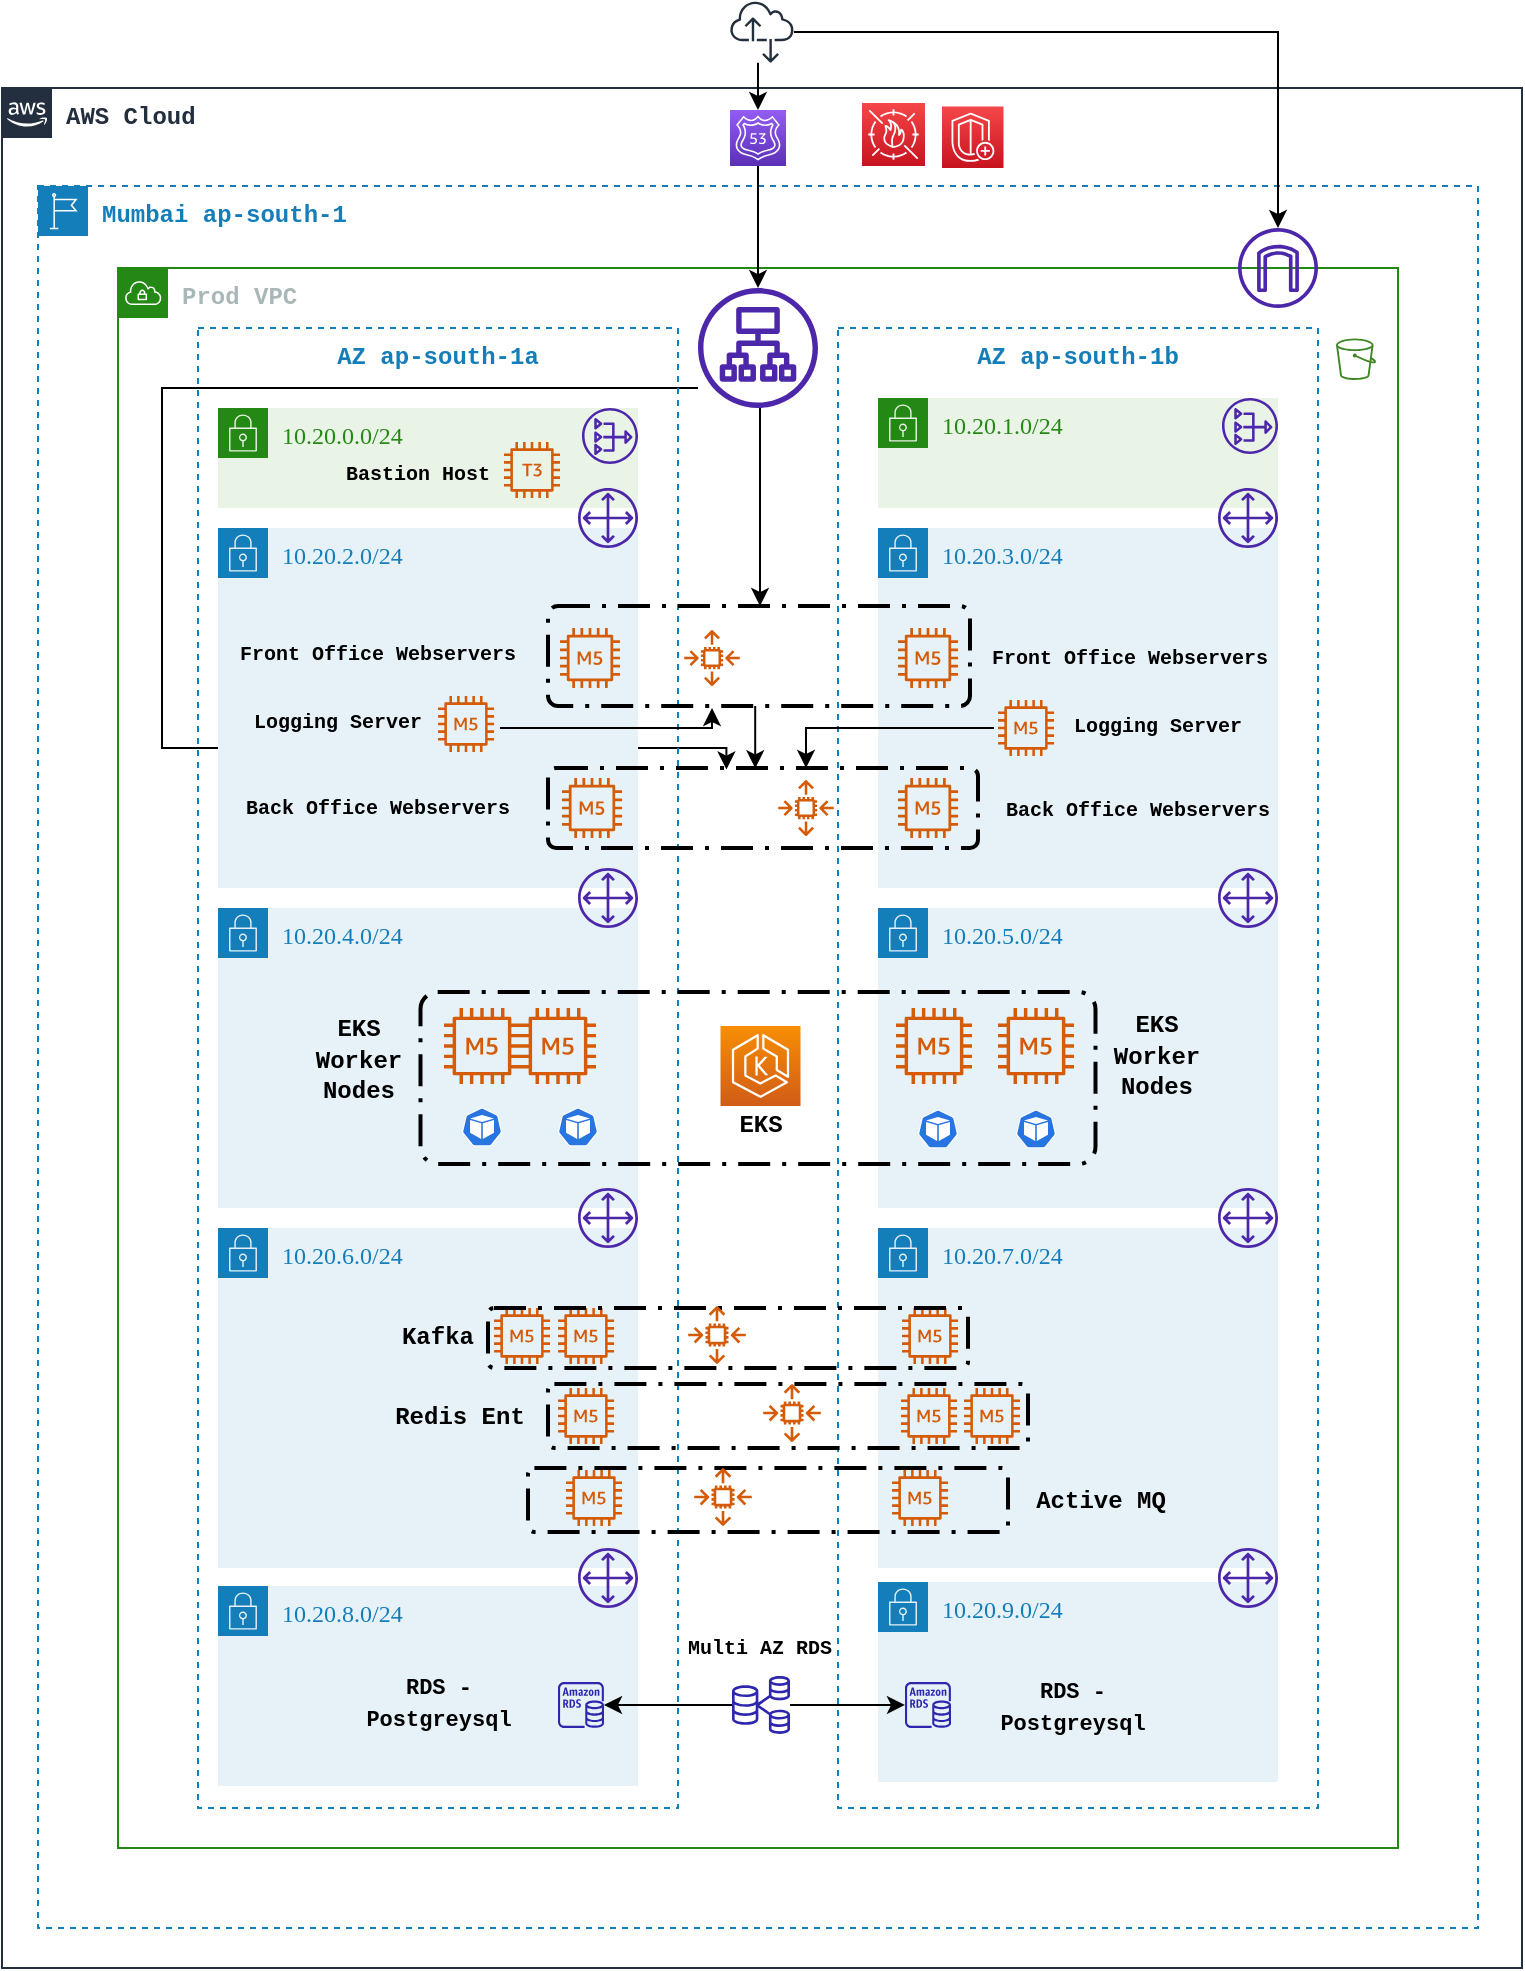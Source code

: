 <mxfile version="21.1.8" type="github">
  <diagram name="Page-1" id="q6s7iH2Y0chyUPDoKnj6">
    <mxGraphModel dx="1032" dy="451" grid="1" gridSize="10" guides="1" tooltips="1" connect="1" arrows="1" fold="1" page="1" pageScale="1" pageWidth="850" pageHeight="1100" math="0" shadow="0">
      <root>
        <mxCell id="0" />
        <mxCell id="1" parent="0" />
        <mxCell id="sGJ9NoHyiCjgxIrnj-E6-6" value="&lt;font face=&quot;Courier New&quot;&gt;&lt;b&gt;AWS Cloud&lt;/b&gt;&lt;/font&gt;" style="points=[[0,0],[0.25,0],[0.5,0],[0.75,0],[1,0],[1,0.25],[1,0.5],[1,0.75],[1,1],[0.75,1],[0.5,1],[0.25,1],[0,1],[0,0.75],[0,0.5],[0,0.25]];outlineConnect=0;gradientColor=none;html=1;whiteSpace=wrap;fontSize=12;fontStyle=0;container=1;pointerEvents=0;collapsible=0;recursiveResize=0;shape=mxgraph.aws4.group;grIcon=mxgraph.aws4.group_aws_cloud_alt;strokeColor=#232F3E;fillColor=none;verticalAlign=top;align=left;spacingLeft=30;fontColor=#232F3E;dashed=0;" vertex="1" parent="1">
          <mxGeometry x="40" y="88" width="760" height="940" as="geometry" />
        </mxCell>
        <mxCell id="sGJ9NoHyiCjgxIrnj-E6-137" value="" style="sketch=0;points=[[0,0,0],[0.25,0,0],[0.5,0,0],[0.75,0,0],[1,0,0],[0,1,0],[0.25,1,0],[0.5,1,0],[0.75,1,0],[1,1,0],[0,0.25,0],[0,0.5,0],[0,0.75,0],[1,0.25,0],[1,0.5,0],[1,0.75,0]];outlineConnect=0;fontColor=#232F3E;gradientColor=#F54749;gradientDirection=north;fillColor=#C7131F;strokeColor=#ffffff;dashed=0;verticalLabelPosition=bottom;verticalAlign=top;align=center;html=1;fontSize=12;fontStyle=0;aspect=fixed;shape=mxgraph.aws4.resourceIcon;resIcon=mxgraph.aws4.waf;" vertex="1" parent="sGJ9NoHyiCjgxIrnj-E6-6">
          <mxGeometry x="430" y="7.5" width="31.5" height="31.5" as="geometry" />
        </mxCell>
        <mxCell id="sGJ9NoHyiCjgxIrnj-E6-138" value="" style="sketch=0;points=[[0,0,0],[0.25,0,0],[0.5,0,0],[0.75,0,0],[1,0,0],[0,1,0],[0.25,1,0],[0.5,1,0],[0.75,1,0],[1,1,0],[0,0.25,0],[0,0.5,0],[0,0.75,0],[1,0.25,0],[1,0.5,0],[1,0.75,0]];outlineConnect=0;fontColor=#232F3E;gradientColor=#F54749;gradientDirection=north;fillColor=#C7131F;strokeColor=#ffffff;dashed=0;verticalLabelPosition=bottom;verticalAlign=top;align=center;html=1;fontSize=12;fontStyle=0;aspect=fixed;shape=mxgraph.aws4.resourceIcon;resIcon=mxgraph.aws4.shield;" vertex="1" parent="sGJ9NoHyiCjgxIrnj-E6-6">
          <mxGeometry x="470" y="9.25" width="30.75" height="30.75" as="geometry" />
        </mxCell>
        <mxCell id="sGJ9NoHyiCjgxIrnj-E6-7" value="&lt;font face=&quot;Courier New&quot;&gt;&lt;b&gt;Mumbai ap-south-1&lt;/b&gt;&lt;/font&gt;" style="points=[[0,0],[0.25,0],[0.5,0],[0.75,0],[1,0],[1,0.25],[1,0.5],[1,0.75],[1,1],[0.75,1],[0.5,1],[0.25,1],[0,1],[0,0.75],[0,0.5],[0,0.25]];outlineConnect=0;gradientColor=none;html=1;whiteSpace=wrap;fontSize=12;fontStyle=0;container=1;pointerEvents=0;collapsible=0;recursiveResize=0;shape=mxgraph.aws4.group;grIcon=mxgraph.aws4.group_region;strokeColor=#147EBA;fillColor=none;verticalAlign=top;align=left;spacingLeft=30;fontColor=#147EBA;dashed=1;" vertex="1" parent="1">
          <mxGeometry x="58" y="137" width="720" height="871" as="geometry" />
        </mxCell>
        <mxCell id="sGJ9NoHyiCjgxIrnj-E6-8" value="&lt;div&gt;&lt;b&gt;&lt;font face=&quot;Courier New&quot;&gt;Prod VPC&lt;/font&gt;&lt;/b&gt;&lt;/div&gt;" style="points=[[0,0],[0.25,0],[0.5,0],[0.75,0],[1,0],[1,0.25],[1,0.5],[1,0.75],[1,1],[0.75,1],[0.5,1],[0.25,1],[0,1],[0,0.75],[0,0.5],[0,0.25]];outlineConnect=0;gradientColor=none;html=1;whiteSpace=wrap;fontSize=12;fontStyle=0;container=1;pointerEvents=0;collapsible=0;recursiveResize=0;shape=mxgraph.aws4.group;grIcon=mxgraph.aws4.group_vpc;strokeColor=#248814;fillColor=none;verticalAlign=top;align=left;spacingLeft=30;fontColor=#AAB7B8;dashed=0;" vertex="1" parent="1">
          <mxGeometry x="98" y="178" width="640" height="790" as="geometry" />
        </mxCell>
        <mxCell id="sGJ9NoHyiCjgxIrnj-E6-89" style="edgeStyle=orthogonalEdgeStyle;rounded=0;orthogonalLoop=1;jettySize=auto;html=1;entryX=0.415;entryY=0.019;entryDx=0;entryDy=0;entryPerimeter=0;" edge="1" parent="sGJ9NoHyiCjgxIrnj-E6-8" source="sGJ9NoHyiCjgxIrnj-E6-36" target="sGJ9NoHyiCjgxIrnj-E6-52">
          <mxGeometry relative="1" as="geometry">
            <mxPoint x="332" y="240" as="targetPoint" />
            <Array as="points">
              <mxPoint x="22" y="60" />
              <mxPoint x="22" y="240" />
              <mxPoint x="304" y="240" />
            </Array>
          </mxGeometry>
        </mxCell>
        <mxCell id="sGJ9NoHyiCjgxIrnj-E6-9" value="&lt;font face=&quot;Courier New&quot;&gt;&lt;b&gt;AZ ap-south-1a&lt;br&gt;&lt;/b&gt;&lt;/font&gt;" style="fillColor=none;strokeColor=#147EBA;dashed=1;verticalAlign=top;fontStyle=0;fontColor=#147EBA;whiteSpace=wrap;html=1;" vertex="1" parent="sGJ9NoHyiCjgxIrnj-E6-8">
          <mxGeometry x="40" y="30" width="240" height="740" as="geometry" />
        </mxCell>
        <mxCell id="sGJ9NoHyiCjgxIrnj-E6-10" value="&lt;div&gt;&lt;font face=&quot;Courier New&quot;&gt;&lt;b&gt;AZ ap-south-1b&lt;/b&gt;&lt;/font&gt;&lt;/div&gt;" style="fillColor=none;strokeColor=#147EBA;dashed=1;verticalAlign=top;fontStyle=0;fontColor=#147EBA;whiteSpace=wrap;html=1;" vertex="1" parent="sGJ9NoHyiCjgxIrnj-E6-8">
          <mxGeometry x="360" y="30" width="240" height="740" as="geometry" />
        </mxCell>
        <mxCell id="sGJ9NoHyiCjgxIrnj-E6-11" value="&lt;font face=&quot;Comic Sans MS&quot;&gt;10.20.0.0/24&lt;/font&gt;" style="points=[[0,0],[0.25,0],[0.5,0],[0.75,0],[1,0],[1,0.25],[1,0.5],[1,0.75],[1,1],[0.75,1],[0.5,1],[0.25,1],[0,1],[0,0.75],[0,0.5],[0,0.25]];outlineConnect=0;gradientColor=none;html=1;whiteSpace=wrap;fontSize=12;fontStyle=0;container=1;pointerEvents=0;collapsible=0;recursiveResize=0;shape=mxgraph.aws4.group;grIcon=mxgraph.aws4.group_security_group;grStroke=0;strokeColor=#248814;fillColor=#E9F3E6;verticalAlign=top;align=left;spacingLeft=30;fontColor=#248814;dashed=0;" vertex="1" parent="sGJ9NoHyiCjgxIrnj-E6-8">
          <mxGeometry x="50" y="70" width="210" height="50" as="geometry" />
        </mxCell>
        <mxCell id="sGJ9NoHyiCjgxIrnj-E6-12" value="&lt;font face=&quot;Comic Sans MS&quot;&gt;10.20.1.0/24&lt;/font&gt;" style="points=[[0,0],[0.25,0],[0.5,0],[0.75,0],[1,0],[1,0.25],[1,0.5],[1,0.75],[1,1],[0.75,1],[0.5,1],[0.25,1],[0,1],[0,0.75],[0,0.5],[0,0.25]];outlineConnect=0;gradientColor=none;html=1;whiteSpace=wrap;fontSize=12;fontStyle=0;container=1;pointerEvents=0;collapsible=0;recursiveResize=0;shape=mxgraph.aws4.group;grIcon=mxgraph.aws4.group_security_group;grStroke=0;strokeColor=#248814;fillColor=#E9F3E6;verticalAlign=top;align=left;spacingLeft=30;fontColor=#248814;dashed=0;" vertex="1" parent="sGJ9NoHyiCjgxIrnj-E6-8">
          <mxGeometry x="380" y="65" width="200" height="55" as="geometry" />
        </mxCell>
        <mxCell id="sGJ9NoHyiCjgxIrnj-E6-36" value="" style="sketch=0;outlineConnect=0;fontColor=#232F3E;gradientColor=none;fillColor=#4D27AA;strokeColor=none;dashed=0;verticalLabelPosition=bottom;verticalAlign=top;align=center;html=1;fontSize=12;fontStyle=0;aspect=fixed;pointerEvents=1;shape=mxgraph.aws4.application_load_balancer;" vertex="1" parent="sGJ9NoHyiCjgxIrnj-E6-8">
          <mxGeometry x="290" y="10" width="60" height="60" as="geometry" />
        </mxCell>
        <mxCell id="sGJ9NoHyiCjgxIrnj-E6-39" value="&lt;font face=&quot;Comic Sans MS&quot;&gt;10.20.2.0/24&lt;/font&gt;" style="points=[[0,0],[0.25,0],[0.5,0],[0.75,0],[1,0],[1,0.25],[1,0.5],[1,0.75],[1,1],[0.75,1],[0.5,1],[0.25,1],[0,1],[0,0.75],[0,0.5],[0,0.25]];outlineConnect=0;gradientColor=none;html=1;whiteSpace=wrap;fontSize=12;fontStyle=0;container=1;pointerEvents=0;collapsible=0;recursiveResize=0;shape=mxgraph.aws4.group;grIcon=mxgraph.aws4.group_security_group;grStroke=0;strokeColor=#147EBA;fillColor=#E6F2F8;verticalAlign=top;align=left;spacingLeft=30;fontColor=#147EBA;dashed=0;" vertex="1" parent="sGJ9NoHyiCjgxIrnj-E6-8">
          <mxGeometry x="50" y="130" width="210" height="180" as="geometry" />
        </mxCell>
        <mxCell id="sGJ9NoHyiCjgxIrnj-E6-34" value="" style="sketch=0;outlineConnect=0;fontColor=#232F3E;gradientColor=none;fillColor=#D45B07;strokeColor=none;dashed=0;verticalLabelPosition=bottom;verticalAlign=top;align=center;html=1;fontSize=12;fontStyle=0;aspect=fixed;pointerEvents=1;shape=mxgraph.aws4.m5_instance;" vertex="1" parent="sGJ9NoHyiCjgxIrnj-E6-39">
          <mxGeometry x="171" y="50" width="30" height="30" as="geometry" />
        </mxCell>
        <mxCell id="sGJ9NoHyiCjgxIrnj-E6-42" value="&lt;font style=&quot;font-size: 10px;&quot; face=&quot;Courier New&quot;&gt;&lt;b&gt;Front Office Webservers&lt;/b&gt;&lt;/font&gt;" style="text;html=1;strokeColor=none;fillColor=none;align=center;verticalAlign=middle;whiteSpace=wrap;rounded=0;" vertex="1" parent="sGJ9NoHyiCjgxIrnj-E6-39">
          <mxGeometry y="52" width="160" height="20" as="geometry" />
        </mxCell>
        <mxCell id="sGJ9NoHyiCjgxIrnj-E6-47" value="&lt;font style=&quot;font-size: 10px;&quot; face=&quot;Courier New&quot;&gt;&lt;b&gt;Back Office Webservers&lt;/b&gt;&lt;/font&gt;" style="text;html=1;strokeColor=none;fillColor=none;align=center;verticalAlign=middle;whiteSpace=wrap;rounded=0;" vertex="1" parent="sGJ9NoHyiCjgxIrnj-E6-39">
          <mxGeometry y="130" width="160" height="17" as="geometry" />
        </mxCell>
        <mxCell id="sGJ9NoHyiCjgxIrnj-E6-40" value="&lt;font face=&quot;Comic Sans MS&quot;&gt;10.20.3.0/24&lt;/font&gt;" style="points=[[0,0],[0.25,0],[0.5,0],[0.75,0],[1,0],[1,0.25],[1,0.5],[1,0.75],[1,1],[0.75,1],[0.5,1],[0.25,1],[0,1],[0,0.75],[0,0.5],[0,0.25]];outlineConnect=0;gradientColor=none;html=1;whiteSpace=wrap;fontSize=12;fontStyle=0;container=1;pointerEvents=0;collapsible=0;recursiveResize=0;shape=mxgraph.aws4.group;grIcon=mxgraph.aws4.group_security_group;grStroke=0;strokeColor=#147EBA;fillColor=#E6F2F8;verticalAlign=top;align=left;spacingLeft=30;fontColor=#147EBA;dashed=0;" vertex="1" parent="sGJ9NoHyiCjgxIrnj-E6-8">
          <mxGeometry x="380" y="130" width="200" height="180" as="geometry" />
        </mxCell>
        <mxCell id="sGJ9NoHyiCjgxIrnj-E6-35" value="" style="sketch=0;outlineConnect=0;fontColor=#232F3E;gradientColor=none;fillColor=#D45B07;strokeColor=none;dashed=0;verticalLabelPosition=bottom;verticalAlign=top;align=center;html=1;fontSize=12;fontStyle=0;aspect=fixed;pointerEvents=1;shape=mxgraph.aws4.m5_instance;" vertex="1" parent="sGJ9NoHyiCjgxIrnj-E6-40">
          <mxGeometry x="10" y="50" width="30" height="30" as="geometry" />
        </mxCell>
        <mxCell id="sGJ9NoHyiCjgxIrnj-E6-33" value="" style="sketch=0;outlineConnect=0;fontColor=#232F3E;gradientColor=none;fillColor=#D45B07;strokeColor=none;dashed=0;verticalLabelPosition=bottom;verticalAlign=top;align=center;html=1;fontSize=12;fontStyle=0;aspect=fixed;pointerEvents=1;shape=mxgraph.aws4.m5_instance;" vertex="1" parent="sGJ9NoHyiCjgxIrnj-E6-40">
          <mxGeometry x="10" y="125" width="30" height="30" as="geometry" />
        </mxCell>
        <mxCell id="sGJ9NoHyiCjgxIrnj-E6-48" value="&lt;font style=&quot;font-size: 10px;&quot; face=&quot;Courier New&quot;&gt;&lt;b&gt;Back Office Webservers&lt;/b&gt;&lt;/font&gt;" style="text;html=1;strokeColor=none;fillColor=none;align=center;verticalAlign=middle;whiteSpace=wrap;rounded=0;" vertex="1" parent="sGJ9NoHyiCjgxIrnj-E6-40">
          <mxGeometry x="50" y="133" width="160" height="14" as="geometry" />
        </mxCell>
        <mxCell id="sGJ9NoHyiCjgxIrnj-E6-46" value="&lt;b&gt;&lt;font style=&quot;font-size: 10px;&quot; face=&quot;Courier New&quot;&gt;Front Office Webservers&lt;/font&gt;&lt;/b&gt;" style="text;html=1;strokeColor=none;fillColor=none;align=center;verticalAlign=middle;whiteSpace=wrap;rounded=0;" vertex="1" parent="sGJ9NoHyiCjgxIrnj-E6-40">
          <mxGeometry x="51" y="59" width="150" height="10" as="geometry" />
        </mxCell>
        <mxCell id="sGJ9NoHyiCjgxIrnj-E6-62" value="&lt;div&gt;&lt;b&gt;&lt;font style=&quot;font-size: 10px;&quot; face=&quot;Courier New&quot;&gt;Logging Server&lt;/font&gt;&lt;/b&gt;&lt;/div&gt;" style="text;html=1;strokeColor=none;fillColor=none;align=center;verticalAlign=middle;whiteSpace=wrap;rounded=0;" vertex="1" parent="sGJ9NoHyiCjgxIrnj-E6-40">
          <mxGeometry x="90" y="90" width="100" height="15" as="geometry" />
        </mxCell>
        <mxCell id="sGJ9NoHyiCjgxIrnj-E6-26" value="" style="sketch=0;outlineConnect=0;fontColor=#232F3E;gradientColor=none;fillColor=#4D27AA;strokeColor=none;dashed=0;verticalLabelPosition=bottom;verticalAlign=top;align=center;html=1;fontSize=12;fontStyle=0;aspect=fixed;pointerEvents=1;shape=mxgraph.aws4.nat_gateway;" vertex="1" parent="sGJ9NoHyiCjgxIrnj-E6-8">
          <mxGeometry x="232" y="70" width="28" height="28" as="geometry" />
        </mxCell>
        <mxCell id="sGJ9NoHyiCjgxIrnj-E6-38" value="" style="sketch=0;outlineConnect=0;fontColor=#232F3E;gradientColor=none;fillColor=#4D27AA;strokeColor=none;dashed=0;verticalLabelPosition=bottom;verticalAlign=top;align=center;html=1;fontSize=12;fontStyle=0;aspect=fixed;pointerEvents=1;shape=mxgraph.aws4.nat_gateway;" vertex="1" parent="sGJ9NoHyiCjgxIrnj-E6-8">
          <mxGeometry x="552" y="65" width="28" height="28" as="geometry" />
        </mxCell>
        <mxCell id="sGJ9NoHyiCjgxIrnj-E6-32" value="" style="sketch=0;outlineConnect=0;fontColor=#232F3E;gradientColor=none;fillColor=#D45B07;strokeColor=none;dashed=0;verticalLabelPosition=bottom;verticalAlign=top;align=center;html=1;fontSize=12;fontStyle=0;aspect=fixed;pointerEvents=1;shape=mxgraph.aws4.m5_instance;" vertex="1" parent="sGJ9NoHyiCjgxIrnj-E6-8">
          <mxGeometry x="222" y="255" width="30" height="30" as="geometry" />
        </mxCell>
        <mxCell id="sGJ9NoHyiCjgxIrnj-E6-23" value="" style="sketch=0;outlineConnect=0;fontColor=#232F3E;gradientColor=none;fillColor=#4D27AA;strokeColor=none;dashed=0;verticalLabelPosition=bottom;verticalAlign=top;align=center;html=1;fontSize=12;fontStyle=0;aspect=fixed;pointerEvents=1;shape=mxgraph.aws4.internet_gateway;" vertex="1" parent="sGJ9NoHyiCjgxIrnj-E6-8">
          <mxGeometry x="560" y="-20" width="40" height="40" as="geometry" />
        </mxCell>
        <mxCell id="sGJ9NoHyiCjgxIrnj-E6-55" value="" style="sketch=0;outlineConnect=0;fontColor=#232F3E;gradientColor=none;fillColor=#D45B07;strokeColor=none;dashed=0;verticalLabelPosition=bottom;verticalAlign=top;align=center;html=1;fontSize=12;fontStyle=0;aspect=fixed;pointerEvents=1;shape=mxgraph.aws4.auto_scaling2;" vertex="1" parent="sGJ9NoHyiCjgxIrnj-E6-8">
          <mxGeometry x="330" y="256" width="28" height="28" as="geometry" />
        </mxCell>
        <mxCell id="sGJ9NoHyiCjgxIrnj-E6-56" value="&lt;font face=&quot;Comic Sans MS&quot;&gt;10.20.4.0/24&lt;/font&gt;" style="points=[[0,0],[0.25,0],[0.5,0],[0.75,0],[1,0],[1,0.25],[1,0.5],[1,0.75],[1,1],[0.75,1],[0.5,1],[0.25,1],[0,1],[0,0.75],[0,0.5],[0,0.25]];outlineConnect=0;gradientColor=none;html=1;whiteSpace=wrap;fontSize=12;fontStyle=0;container=1;pointerEvents=0;collapsible=0;recursiveResize=0;shape=mxgraph.aws4.group;grIcon=mxgraph.aws4.group_security_group;grStroke=0;strokeColor=#147EBA;fillColor=#E6F2F8;verticalAlign=top;align=left;spacingLeft=30;fontColor=#147EBA;dashed=0;" vertex="1" parent="sGJ9NoHyiCjgxIrnj-E6-8">
          <mxGeometry x="50" y="320" width="210" height="150" as="geometry" />
        </mxCell>
        <mxCell id="sGJ9NoHyiCjgxIrnj-E6-76" value="" style="sketch=0;outlineConnect=0;fontColor=#232F3E;gradientColor=none;fillColor=#D45B07;strokeColor=none;dashed=0;verticalLabelPosition=bottom;verticalAlign=top;align=center;html=1;fontSize=12;fontStyle=0;aspect=fixed;pointerEvents=1;shape=mxgraph.aws4.m5_instance;" vertex="1" parent="sGJ9NoHyiCjgxIrnj-E6-56">
          <mxGeometry x="151" y="50" width="38" height="38" as="geometry" />
        </mxCell>
        <mxCell id="sGJ9NoHyiCjgxIrnj-E6-57" value="&lt;font face=&quot;Comic Sans MS&quot;&gt;10.20.5.0/24&lt;/font&gt;" style="points=[[0,0],[0.25,0],[0.5,0],[0.75,0],[1,0],[1,0.25],[1,0.5],[1,0.75],[1,1],[0.75,1],[0.5,1],[0.25,1],[0,1],[0,0.75],[0,0.5],[0,0.25]];outlineConnect=0;gradientColor=none;html=1;whiteSpace=wrap;fontSize=12;fontStyle=0;container=1;pointerEvents=0;collapsible=0;recursiveResize=0;shape=mxgraph.aws4.group;grIcon=mxgraph.aws4.group_security_group;grStroke=0;strokeColor=#147EBA;fillColor=#E6F2F8;verticalAlign=top;align=left;spacingLeft=30;fontColor=#147EBA;dashed=0;" vertex="1" parent="sGJ9NoHyiCjgxIrnj-E6-8">
          <mxGeometry x="380" y="320" width="200" height="150" as="geometry" />
        </mxCell>
        <mxCell id="sGJ9NoHyiCjgxIrnj-E6-75" value="" style="sketch=0;outlineConnect=0;fontColor=#232F3E;gradientColor=none;fillColor=#D45B07;strokeColor=none;dashed=0;verticalLabelPosition=bottom;verticalAlign=top;align=center;html=1;fontSize=12;fontStyle=0;aspect=fixed;pointerEvents=1;shape=mxgraph.aws4.m5_instance;" vertex="1" parent="sGJ9NoHyiCjgxIrnj-E6-57">
          <mxGeometry x="60" y="50" width="38" height="38" as="geometry" />
        </mxCell>
        <mxCell id="sGJ9NoHyiCjgxIrnj-E6-85" value="" style="shape=image;html=1;verticalAlign=top;verticalLabelPosition=bottom;labelBackgroundColor=#ffffff;imageAspect=0;aspect=fixed;image=https://cdn4.iconfinder.com/data/icons/essential-app-1/16/dot-more-menu-hide-128.png" vertex="1" parent="sGJ9NoHyiCjgxIrnj-E6-57">
          <mxGeometry x="47" y="101.5" width="18" height="18" as="geometry" />
        </mxCell>
        <mxCell id="sGJ9NoHyiCjgxIrnj-E6-84" value="" style="sketch=0;html=1;dashed=0;whitespace=wrap;fillColor=#2875E2;strokeColor=#ffffff;points=[[0.005,0.63,0],[0.1,0.2,0],[0.9,0.2,0],[0.5,0,0],[0.995,0.63,0],[0.72,0.99,0],[0.5,1,0],[0.28,0.99,0]];verticalLabelPosition=bottom;align=center;verticalAlign=top;shape=mxgraph.kubernetes.icon;prIcon=pod" vertex="1" parent="sGJ9NoHyiCjgxIrnj-E6-57">
          <mxGeometry x="20" y="92" width="20" height="37" as="geometry" />
        </mxCell>
        <mxCell id="sGJ9NoHyiCjgxIrnj-E6-87" value="" style="sketch=0;html=1;dashed=0;whitespace=wrap;fillColor=#2875E2;strokeColor=#ffffff;points=[[0.005,0.63,0],[0.1,0.2,0],[0.9,0.2,0],[0.5,0,0],[0.995,0.63,0],[0.72,0.99,0],[0.5,1,0],[0.28,0.99,0]];verticalLabelPosition=bottom;align=center;verticalAlign=top;shape=mxgraph.kubernetes.icon;prIcon=pod" vertex="1" parent="sGJ9NoHyiCjgxIrnj-E6-57">
          <mxGeometry x="69" y="92" width="20" height="37" as="geometry" />
        </mxCell>
        <mxCell id="sGJ9NoHyiCjgxIrnj-E6-74" value="" style="sketch=0;outlineConnect=0;fontColor=#232F3E;gradientColor=none;fillColor=#D45B07;strokeColor=none;dashed=0;verticalLabelPosition=bottom;verticalAlign=top;align=center;html=1;fontSize=12;fontStyle=0;aspect=fixed;pointerEvents=1;shape=mxgraph.aws4.m5_instance;" vertex="1" parent="sGJ9NoHyiCjgxIrnj-E6-57">
          <mxGeometry x="9" y="50" width="38" height="38" as="geometry" />
        </mxCell>
        <mxCell id="sGJ9NoHyiCjgxIrnj-E6-59" value="" style="sketch=0;outlineConnect=0;fontColor=#232F3E;gradientColor=none;fillColor=#D45B07;strokeColor=none;dashed=0;verticalLabelPosition=bottom;verticalAlign=top;align=center;html=1;fontSize=12;fontStyle=0;aspect=fixed;pointerEvents=1;shape=mxgraph.aws4.m5_instance;" vertex="1" parent="sGJ9NoHyiCjgxIrnj-E6-8">
          <mxGeometry x="160" y="214" width="28" height="28" as="geometry" />
        </mxCell>
        <mxCell id="sGJ9NoHyiCjgxIrnj-E6-69" style="edgeStyle=orthogonalEdgeStyle;rounded=0;orthogonalLoop=1;jettySize=auto;html=1;" edge="1" parent="sGJ9NoHyiCjgxIrnj-E6-8">
          <mxGeometry relative="1" as="geometry">
            <mxPoint x="438" y="230" as="sourcePoint" />
            <mxPoint x="344" y="250" as="targetPoint" />
            <Array as="points">
              <mxPoint x="344" y="230" />
            </Array>
          </mxGeometry>
        </mxCell>
        <mxCell id="sGJ9NoHyiCjgxIrnj-E6-60" value="" style="sketch=0;outlineConnect=0;fontColor=#232F3E;gradientColor=none;fillColor=#D45B07;strokeColor=none;dashed=0;verticalLabelPosition=bottom;verticalAlign=top;align=center;html=1;fontSize=12;fontStyle=0;aspect=fixed;pointerEvents=1;shape=mxgraph.aws4.m5_instance;" vertex="1" parent="sGJ9NoHyiCjgxIrnj-E6-8">
          <mxGeometry x="440" y="216" width="28" height="28" as="geometry" />
        </mxCell>
        <mxCell id="sGJ9NoHyiCjgxIrnj-E6-61" value="&lt;div&gt;&lt;font style=&quot;font-size: 10px;&quot; face=&quot;Courier New&quot;&gt;&lt;b&gt;Logging Server&lt;/b&gt;&lt;/font&gt;&lt;/div&gt;" style="text;html=1;strokeColor=none;fillColor=none;align=center;verticalAlign=middle;whiteSpace=wrap;rounded=0;movable=1;resizable=1;rotatable=1;deletable=1;editable=1;locked=0;connectable=1;" vertex="1" parent="sGJ9NoHyiCjgxIrnj-E6-8">
          <mxGeometry x="60" y="215" width="100" height="21" as="geometry" />
        </mxCell>
        <mxCell id="sGJ9NoHyiCjgxIrnj-E6-73" value="" style="sketch=0;points=[[0,0,0],[0.25,0,0],[0.5,0,0],[0.75,0,0],[1,0,0],[0,1,0],[0.25,1,0],[0.5,1,0],[0.75,1,0],[1,1,0],[0,0.25,0],[0,0.5,0],[0,0.75,0],[1,0.25,0],[1,0.5,0],[1,0.75,0]];outlineConnect=0;fontColor=#232F3E;gradientColor=#F78E04;gradientDirection=north;fillColor=#D05C17;strokeColor=#ffffff;dashed=0;verticalLabelPosition=bottom;verticalAlign=top;align=center;html=1;fontSize=12;fontStyle=0;aspect=fixed;shape=mxgraph.aws4.resourceIcon;resIcon=mxgraph.aws4.eks;" vertex="1" parent="sGJ9NoHyiCjgxIrnj-E6-8">
          <mxGeometry x="301.25" y="379" width="40" height="40" as="geometry" />
        </mxCell>
        <mxCell id="sGJ9NoHyiCjgxIrnj-E6-79" value="" style="sketch=0;outlineConnect=0;fontColor=#232F3E;gradientColor=none;fillColor=#D45B07;strokeColor=none;dashed=0;verticalLabelPosition=bottom;verticalAlign=top;align=center;html=1;fontSize=12;fontStyle=0;aspect=fixed;pointerEvents=1;shape=mxgraph.aws4.t3_instance;" vertex="1" parent="sGJ9NoHyiCjgxIrnj-E6-8">
          <mxGeometry x="193" y="87" width="28" height="28" as="geometry" />
        </mxCell>
        <mxCell id="sGJ9NoHyiCjgxIrnj-E6-80" value="" style="sketch=0;html=1;dashed=0;whitespace=wrap;fillColor=#2875E2;strokeColor=#ffffff;points=[[0.005,0.63,0],[0.1,0.2,0],[0.9,0.2,0],[0.5,0,0],[0.995,0.63,0],[0.72,0.99,0],[0.5,1,0],[0.28,0.99,0]];verticalLabelPosition=bottom;align=center;verticalAlign=top;shape=mxgraph.kubernetes.icon;prIcon=pod" vertex="1" parent="sGJ9NoHyiCjgxIrnj-E6-8">
          <mxGeometry x="172" y="411" width="20" height="37" as="geometry" />
        </mxCell>
        <mxCell id="sGJ9NoHyiCjgxIrnj-E6-81" value="" style="shape=image;html=1;verticalAlign=top;verticalLabelPosition=bottom;labelBackgroundColor=#ffffff;imageAspect=0;aspect=fixed;image=https://cdn4.iconfinder.com/data/icons/essential-app-1/16/dot-more-menu-hide-128.png" vertex="1" parent="sGJ9NoHyiCjgxIrnj-E6-8">
          <mxGeometry x="197" y="420.5" width="18" height="18" as="geometry" />
        </mxCell>
        <mxCell id="sGJ9NoHyiCjgxIrnj-E6-82" value="" style="sketch=0;html=1;dashed=0;whitespace=wrap;fillColor=#2875E2;strokeColor=#ffffff;points=[[0.005,0.63,0],[0.1,0.2,0],[0.9,0.2,0],[0.5,0,0],[0.995,0.63,0],[0.72,0.99,0],[0.5,1,0],[0.28,0.99,0]];verticalLabelPosition=bottom;align=center;verticalAlign=top;shape=mxgraph.kubernetes.icon;prIcon=pod" vertex="1" parent="sGJ9NoHyiCjgxIrnj-E6-8">
          <mxGeometry x="220" y="411" width="20" height="37" as="geometry" />
        </mxCell>
        <mxCell id="sGJ9NoHyiCjgxIrnj-E6-77" value="" style="sketch=0;outlineConnect=0;fontColor=#232F3E;gradientColor=none;fillColor=#D45B07;strokeColor=none;dashed=0;verticalLabelPosition=bottom;verticalAlign=top;align=center;html=1;fontSize=12;fontStyle=0;aspect=fixed;pointerEvents=1;shape=mxgraph.aws4.m5_instance;" vertex="1" parent="sGJ9NoHyiCjgxIrnj-E6-8">
          <mxGeometry x="163" y="370" width="38" height="38" as="geometry" />
        </mxCell>
        <mxCell id="sGJ9NoHyiCjgxIrnj-E6-88" value="&lt;div&gt;&lt;font style=&quot;font-size: 10px;&quot; face=&quot;Courier New&quot;&gt;&lt;b&gt;Bastion Host&lt;/b&gt;&lt;/font&gt;&lt;/div&gt;" style="text;html=1;strokeColor=none;fillColor=none;align=center;verticalAlign=middle;whiteSpace=wrap;rounded=0;movable=1;resizable=1;rotatable=1;deletable=1;editable=1;locked=0;connectable=1;" vertex="1" parent="sGJ9NoHyiCjgxIrnj-E6-8">
          <mxGeometry x="105" y="93" width="90" height="17" as="geometry" />
        </mxCell>
        <mxCell id="sGJ9NoHyiCjgxIrnj-E6-78" value="" style="rounded=1;arcSize=10;dashed=1;fillColor=none;gradientColor=none;dashPattern=8 3 1 3;strokeWidth=2;" vertex="1" parent="sGJ9NoHyiCjgxIrnj-E6-8">
          <mxGeometry x="151.25" y="362" width="337.5" height="86" as="geometry" />
        </mxCell>
        <mxCell id="sGJ9NoHyiCjgxIrnj-E6-92" value="&lt;font face=&quot;Comic Sans MS&quot;&gt;10.20.6.0/24&lt;/font&gt;" style="points=[[0,0],[0.25,0],[0.5,0],[0.75,0],[1,0],[1,0.25],[1,0.5],[1,0.75],[1,1],[0.75,1],[0.5,1],[0.25,1],[0,1],[0,0.75],[0,0.5],[0,0.25]];outlineConnect=0;gradientColor=none;html=1;whiteSpace=wrap;fontSize=12;fontStyle=0;container=1;pointerEvents=0;collapsible=0;recursiveResize=0;shape=mxgraph.aws4.group;grIcon=mxgraph.aws4.group_security_group;grStroke=0;strokeColor=#147EBA;fillColor=#E6F2F8;verticalAlign=top;align=left;spacingLeft=30;fontColor=#147EBA;dashed=0;" vertex="1" parent="sGJ9NoHyiCjgxIrnj-E6-8">
          <mxGeometry x="50" y="480" width="210" height="170" as="geometry" />
        </mxCell>
        <mxCell id="sGJ9NoHyiCjgxIrnj-E6-122" value="" style="sketch=0;outlineConnect=0;fontColor=#232F3E;gradientColor=none;fillColor=#D45B07;strokeColor=none;dashed=0;verticalLabelPosition=bottom;verticalAlign=top;align=center;html=1;fontSize=12;fontStyle=0;aspect=fixed;pointerEvents=1;shape=mxgraph.aws4.m5_instance;" vertex="1" parent="sGJ9NoHyiCjgxIrnj-E6-92">
          <mxGeometry x="170" y="80" width="28" height="28" as="geometry" />
        </mxCell>
        <mxCell id="sGJ9NoHyiCjgxIrnj-E6-124" value="" style="sketch=0;outlineConnect=0;fontColor=#232F3E;gradientColor=none;fillColor=#D45B07;strokeColor=none;dashed=0;verticalLabelPosition=bottom;verticalAlign=top;align=center;html=1;fontSize=12;fontStyle=0;aspect=fixed;pointerEvents=1;shape=mxgraph.aws4.m5_instance;" vertex="1" parent="sGJ9NoHyiCjgxIrnj-E6-92">
          <mxGeometry x="138" y="40" width="28" height="28" as="geometry" />
        </mxCell>
        <mxCell id="sGJ9NoHyiCjgxIrnj-E6-125" value="" style="sketch=0;outlineConnect=0;fontColor=#232F3E;gradientColor=none;fillColor=#D45B07;strokeColor=none;dashed=0;verticalLabelPosition=bottom;verticalAlign=top;align=center;html=1;fontSize=12;fontStyle=0;aspect=fixed;pointerEvents=1;shape=mxgraph.aws4.m5_instance;" vertex="1" parent="sGJ9NoHyiCjgxIrnj-E6-92">
          <mxGeometry x="174" y="121" width="28" height="28" as="geometry" />
        </mxCell>
        <mxCell id="sGJ9NoHyiCjgxIrnj-E6-131" value="&lt;font face=&quot;Courier New&quot;&gt;&lt;b&gt;Redis Ent&lt;/b&gt;&lt;/font&gt;" style="text;html=1;strokeColor=none;fillColor=none;align=center;verticalAlign=middle;whiteSpace=wrap;rounded=0;" vertex="1" parent="sGJ9NoHyiCjgxIrnj-E6-92">
          <mxGeometry x="78" y="88" width="86.25" height="12.25" as="geometry" />
        </mxCell>
        <mxCell id="sGJ9NoHyiCjgxIrnj-E6-94" value="&lt;font face=&quot;Comic Sans MS&quot;&gt;10.20.7.0/24&lt;/font&gt;" style="points=[[0,0],[0.25,0],[0.5,0],[0.75,0],[1,0],[1,0.25],[1,0.5],[1,0.75],[1,1],[0.75,1],[0.5,1],[0.25,1],[0,1],[0,0.75],[0,0.5],[0,0.25]];outlineConnect=0;gradientColor=none;html=1;whiteSpace=wrap;fontSize=12;fontStyle=0;container=1;pointerEvents=0;collapsible=0;recursiveResize=0;shape=mxgraph.aws4.group;grIcon=mxgraph.aws4.group_security_group;grStroke=0;strokeColor=#147EBA;fillColor=#E6F2F8;verticalAlign=top;align=left;spacingLeft=30;fontColor=#147EBA;dashed=0;" vertex="1" parent="sGJ9NoHyiCjgxIrnj-E6-8">
          <mxGeometry x="380" y="480" width="200" height="170" as="geometry" />
        </mxCell>
        <mxCell id="sGJ9NoHyiCjgxIrnj-E6-120" value="" style="sketch=0;outlineConnect=0;fontColor=#232F3E;gradientColor=none;fillColor=#D45B07;strokeColor=none;dashed=0;verticalLabelPosition=bottom;verticalAlign=top;align=center;html=1;fontSize=12;fontStyle=0;aspect=fixed;pointerEvents=1;shape=mxgraph.aws4.m5_instance;" vertex="1" parent="sGJ9NoHyiCjgxIrnj-E6-94">
          <mxGeometry x="11.5" y="80" width="28" height="28" as="geometry" />
        </mxCell>
        <mxCell id="sGJ9NoHyiCjgxIrnj-E6-96" value="&lt;font face=&quot;Comic Sans MS&quot;&gt;10.20.8.0/24&lt;/font&gt;" style="points=[[0,0],[0.25,0],[0.5,0],[0.75,0],[1,0],[1,0.25],[1,0.5],[1,0.75],[1,1],[0.75,1],[0.5,1],[0.25,1],[0,1],[0,0.75],[0,0.5],[0,0.25]];outlineConnect=0;gradientColor=none;html=1;whiteSpace=wrap;fontSize=12;fontStyle=0;container=1;pointerEvents=0;collapsible=0;recursiveResize=0;shape=mxgraph.aws4.group;grIcon=mxgraph.aws4.group_security_group;grStroke=0;strokeColor=#147EBA;fillColor=#E6F2F8;verticalAlign=top;align=left;spacingLeft=30;fontColor=#147EBA;dashed=0;" vertex="1" parent="sGJ9NoHyiCjgxIrnj-E6-8">
          <mxGeometry x="50" y="659" width="210" height="100" as="geometry" />
        </mxCell>
        <mxCell id="sGJ9NoHyiCjgxIrnj-E6-98" value="&lt;font face=&quot;Comic Sans MS&quot;&gt;10.20.9.0/24&lt;/font&gt;" style="points=[[0,0],[0.25,0],[0.5,0],[0.75,0],[1,0],[1,0.25],[1,0.5],[1,0.75],[1,1],[0.75,1],[0.5,1],[0.25,1],[0,1],[0,0.75],[0,0.5],[0,0.25]];outlineConnect=0;gradientColor=none;html=1;whiteSpace=wrap;fontSize=12;fontStyle=0;container=1;pointerEvents=0;collapsible=0;recursiveResize=0;shape=mxgraph.aws4.group;grIcon=mxgraph.aws4.group_security_group;grStroke=0;strokeColor=#147EBA;fillColor=#E6F2F8;verticalAlign=top;align=left;spacingLeft=30;fontColor=#147EBA;dashed=0;" vertex="1" parent="sGJ9NoHyiCjgxIrnj-E6-8">
          <mxGeometry x="380" y="657" width="200" height="100" as="geometry" />
        </mxCell>
        <mxCell id="sGJ9NoHyiCjgxIrnj-E6-101" value="" style="sketch=0;outlineConnect=0;fontColor=#232F3E;gradientColor=none;fillColor=#2E27AD;strokeColor=none;dashed=0;verticalLabelPosition=bottom;verticalAlign=top;align=center;html=1;fontSize=12;fontStyle=0;aspect=fixed;pointerEvents=1;shape=mxgraph.aws4.rds_instance;" vertex="1" parent="sGJ9NoHyiCjgxIrnj-E6-98">
          <mxGeometry x="13.5" y="50" width="23" height="23" as="geometry" />
        </mxCell>
        <mxCell id="sGJ9NoHyiCjgxIrnj-E6-109" value="&lt;b&gt;&lt;font style=&quot;font-size: 11px;&quot; face=&quot;Courier New&quot;&gt;RDS - Postgreysql&lt;/font&gt;&lt;/b&gt;" style="text;html=1;strokeColor=none;fillColor=none;align=center;verticalAlign=middle;whiteSpace=wrap;rounded=0;" vertex="1" parent="sGJ9NoHyiCjgxIrnj-E6-98">
          <mxGeometry x="40.5" y="48.5" width="113" height="26" as="geometry" />
        </mxCell>
        <mxCell id="sGJ9NoHyiCjgxIrnj-E6-100" value="" style="sketch=0;outlineConnect=0;fontColor=#232F3E;gradientColor=none;fillColor=#2E27AD;strokeColor=none;dashed=0;verticalLabelPosition=bottom;verticalAlign=top;align=center;html=1;fontSize=12;fontStyle=0;aspect=fixed;pointerEvents=1;shape=mxgraph.aws4.rds_instance;" vertex="1" parent="sGJ9NoHyiCjgxIrnj-E6-8">
          <mxGeometry x="220" y="707" width="23" height="23" as="geometry" />
        </mxCell>
        <mxCell id="sGJ9NoHyiCjgxIrnj-E6-104" value="" style="edgeStyle=orthogonalEdgeStyle;rounded=0;orthogonalLoop=1;jettySize=auto;html=1;" edge="1" parent="sGJ9NoHyiCjgxIrnj-E6-8" source="sGJ9NoHyiCjgxIrnj-E6-102" target="sGJ9NoHyiCjgxIrnj-E6-100">
          <mxGeometry relative="1" as="geometry" />
        </mxCell>
        <mxCell id="sGJ9NoHyiCjgxIrnj-E6-105" value="" style="edgeStyle=orthogonalEdgeStyle;rounded=0;orthogonalLoop=1;jettySize=auto;html=1;" edge="1" parent="sGJ9NoHyiCjgxIrnj-E6-8" source="sGJ9NoHyiCjgxIrnj-E6-102" target="sGJ9NoHyiCjgxIrnj-E6-101">
          <mxGeometry relative="1" as="geometry" />
        </mxCell>
        <mxCell id="sGJ9NoHyiCjgxIrnj-E6-102" value="" style="sketch=0;outlineConnect=0;fontColor=#232F3E;gradientColor=none;fillColor=#2E27AD;strokeColor=none;dashed=0;verticalLabelPosition=bottom;verticalAlign=top;align=center;html=1;fontSize=12;fontStyle=0;aspect=fixed;pointerEvents=1;shape=mxgraph.aws4.rds_multi_az_db_cluster;" vertex="1" parent="sGJ9NoHyiCjgxIrnj-E6-8">
          <mxGeometry x="307" y="704" width="29" height="29" as="geometry" />
        </mxCell>
        <mxCell id="sGJ9NoHyiCjgxIrnj-E6-106" value="&lt;b&gt;&lt;font style=&quot;font-size: 11px;&quot; face=&quot;Courier New&quot;&gt;RDS - Postgreysql&lt;/font&gt;&lt;/b&gt;" style="text;html=1;strokeColor=none;fillColor=none;align=center;verticalAlign=middle;whiteSpace=wrap;rounded=0;" vertex="1" parent="sGJ9NoHyiCjgxIrnj-E6-8">
          <mxGeometry x="104" y="704" width="113" height="26" as="geometry" />
        </mxCell>
        <mxCell id="sGJ9NoHyiCjgxIrnj-E6-108" value="&lt;font style=&quot;font-size: 10px;&quot;&gt;&lt;b&gt;&lt;font face=&quot;Courier New&quot;&gt;Multi AZ RDS&lt;/font&gt;&lt;/b&gt;&lt;/font&gt;" style="text;html=1;strokeColor=none;fillColor=none;align=center;verticalAlign=middle;whiteSpace=wrap;rounded=0;" vertex="1" parent="sGJ9NoHyiCjgxIrnj-E6-8">
          <mxGeometry x="276" y="678" width="89.5" height="21" as="geometry" />
        </mxCell>
        <mxCell id="sGJ9NoHyiCjgxIrnj-E6-21" value="" style="sketch=0;outlineConnect=0;fontColor=#232F3E;gradientColor=none;fillColor=#4D27AA;strokeColor=none;dashed=0;verticalLabelPosition=bottom;verticalAlign=top;align=center;html=1;fontSize=12;fontStyle=0;aspect=fixed;pointerEvents=1;shape=mxgraph.aws4.customer_gateway;" vertex="1" parent="sGJ9NoHyiCjgxIrnj-E6-8">
          <mxGeometry x="230" y="640" width="30" height="30" as="geometry" />
        </mxCell>
        <mxCell id="sGJ9NoHyiCjgxIrnj-E6-110" value="" style="sketch=0;outlineConnect=0;fontColor=#232F3E;gradientColor=none;fillColor=#4D27AA;strokeColor=none;dashed=0;verticalLabelPosition=bottom;verticalAlign=top;align=center;html=1;fontSize=12;fontStyle=0;aspect=fixed;pointerEvents=1;shape=mxgraph.aws4.customer_gateway;" vertex="1" parent="sGJ9NoHyiCjgxIrnj-E6-8">
          <mxGeometry x="550" y="640" width="30" height="30" as="geometry" />
        </mxCell>
        <mxCell id="sGJ9NoHyiCjgxIrnj-E6-111" value="" style="sketch=0;outlineConnect=0;fontColor=#232F3E;gradientColor=none;fillColor=#4D27AA;strokeColor=none;dashed=0;verticalLabelPosition=bottom;verticalAlign=top;align=center;html=1;fontSize=12;fontStyle=0;aspect=fixed;pointerEvents=1;shape=mxgraph.aws4.customer_gateway;" vertex="1" parent="sGJ9NoHyiCjgxIrnj-E6-8">
          <mxGeometry x="230" y="460" width="30" height="30" as="geometry" />
        </mxCell>
        <mxCell id="sGJ9NoHyiCjgxIrnj-E6-112" value="" style="sketch=0;outlineConnect=0;fontColor=#232F3E;gradientColor=none;fillColor=#4D27AA;strokeColor=none;dashed=0;verticalLabelPosition=bottom;verticalAlign=top;align=center;html=1;fontSize=12;fontStyle=0;aspect=fixed;pointerEvents=1;shape=mxgraph.aws4.customer_gateway;" vertex="1" parent="sGJ9NoHyiCjgxIrnj-E6-8">
          <mxGeometry x="550" y="460" width="30" height="30" as="geometry" />
        </mxCell>
        <mxCell id="sGJ9NoHyiCjgxIrnj-E6-113" value="" style="sketch=0;outlineConnect=0;fontColor=#232F3E;gradientColor=none;fillColor=#4D27AA;strokeColor=none;dashed=0;verticalLabelPosition=bottom;verticalAlign=top;align=center;html=1;fontSize=12;fontStyle=0;aspect=fixed;pointerEvents=1;shape=mxgraph.aws4.customer_gateway;" vertex="1" parent="sGJ9NoHyiCjgxIrnj-E6-8">
          <mxGeometry x="550" y="300" width="30" height="30" as="geometry" />
        </mxCell>
        <mxCell id="sGJ9NoHyiCjgxIrnj-E6-114" value="" style="sketch=0;outlineConnect=0;fontColor=#232F3E;gradientColor=none;fillColor=#4D27AA;strokeColor=none;dashed=0;verticalLabelPosition=bottom;verticalAlign=top;align=center;html=1;fontSize=12;fontStyle=0;aspect=fixed;pointerEvents=1;shape=mxgraph.aws4.customer_gateway;" vertex="1" parent="sGJ9NoHyiCjgxIrnj-E6-8">
          <mxGeometry x="230" y="300" width="30" height="30" as="geometry" />
        </mxCell>
        <mxCell id="sGJ9NoHyiCjgxIrnj-E6-115" value="" style="sketch=0;outlineConnect=0;fontColor=#232F3E;gradientColor=none;fillColor=#4D27AA;strokeColor=none;dashed=0;verticalLabelPosition=bottom;verticalAlign=top;align=center;html=1;fontSize=12;fontStyle=0;aspect=fixed;pointerEvents=1;shape=mxgraph.aws4.customer_gateway;" vertex="1" parent="sGJ9NoHyiCjgxIrnj-E6-8">
          <mxGeometry x="550" y="110" width="30" height="30" as="geometry" />
        </mxCell>
        <mxCell id="sGJ9NoHyiCjgxIrnj-E6-116" value="" style="sketch=0;outlineConnect=0;fontColor=#232F3E;gradientColor=none;fillColor=#4D27AA;strokeColor=none;dashed=0;verticalLabelPosition=bottom;verticalAlign=top;align=center;html=1;fontSize=12;fontStyle=0;aspect=fixed;pointerEvents=1;shape=mxgraph.aws4.customer_gateway;" vertex="1" parent="sGJ9NoHyiCjgxIrnj-E6-8">
          <mxGeometry x="230" y="110" width="30" height="30" as="geometry" />
        </mxCell>
        <mxCell id="sGJ9NoHyiCjgxIrnj-E6-117" value="&lt;font face=&quot;Courier New&quot;&gt;&lt;b&gt;EKS&lt;/b&gt;&lt;/font&gt;" style="text;html=1;strokeColor=none;fillColor=none;align=center;verticalAlign=middle;whiteSpace=wrap;rounded=0;" vertex="1" parent="sGJ9NoHyiCjgxIrnj-E6-8">
          <mxGeometry x="303" y="423" width="37.25" height="10" as="geometry" />
        </mxCell>
        <mxCell id="sGJ9NoHyiCjgxIrnj-E6-53" value="" style="sketch=0;outlineConnect=0;fontColor=#232F3E;gradientColor=none;fillColor=#D45B07;strokeColor=none;dashed=0;verticalLabelPosition=bottom;verticalAlign=top;align=center;html=1;fontSize=12;fontStyle=0;aspect=fixed;pointerEvents=1;shape=mxgraph.aws4.auto_scaling2;" vertex="1" parent="sGJ9NoHyiCjgxIrnj-E6-8">
          <mxGeometry x="283" y="181" width="28" height="28" as="geometry" />
        </mxCell>
        <mxCell id="sGJ9NoHyiCjgxIrnj-E6-52" value="" style="rounded=1;arcSize=10;dashed=1;fillColor=none;gradientColor=none;dashPattern=8 3 1 3;strokeWidth=2;" vertex="1" parent="sGJ9NoHyiCjgxIrnj-E6-8">
          <mxGeometry x="215" y="250" width="215" height="40" as="geometry" />
        </mxCell>
        <mxCell id="sGJ9NoHyiCjgxIrnj-E6-118" value="&lt;font face=&quot;Courier New&quot;&gt;&lt;b&gt;EKS Worker Nodes&lt;/b&gt;&lt;/font&gt;" style="text;html=1;strokeColor=none;fillColor=none;align=center;verticalAlign=middle;whiteSpace=wrap;rounded=0;" vertex="1" parent="sGJ9NoHyiCjgxIrnj-E6-8">
          <mxGeometry x="97" y="370.5" width="47" height="50" as="geometry" />
        </mxCell>
        <mxCell id="sGJ9NoHyiCjgxIrnj-E6-119" value="&lt;font face=&quot;Courier New&quot;&gt;&lt;b&gt;EKS Worker Nodes&lt;/b&gt;&lt;/font&gt;" style="text;html=1;strokeColor=none;fillColor=none;align=center;verticalAlign=middle;whiteSpace=wrap;rounded=0;" vertex="1" parent="sGJ9NoHyiCjgxIrnj-E6-8">
          <mxGeometry x="496" y="369" width="47" height="50" as="geometry" />
        </mxCell>
        <mxCell id="sGJ9NoHyiCjgxIrnj-E6-93" value="" style="sketch=0;outlineConnect=0;fontColor=#232F3E;gradientColor=none;fillColor=#D45B07;strokeColor=none;dashed=0;verticalLabelPosition=bottom;verticalAlign=top;align=center;html=1;fontSize=12;fontStyle=0;aspect=fixed;pointerEvents=1;shape=mxgraph.aws4.m5_instance;" vertex="1" parent="sGJ9NoHyiCjgxIrnj-E6-8">
          <mxGeometry x="220" y="520" width="28" height="28" as="geometry" />
        </mxCell>
        <mxCell id="sGJ9NoHyiCjgxIrnj-E6-121" value="" style="sketch=0;outlineConnect=0;fontColor=#232F3E;gradientColor=none;fillColor=#D45B07;strokeColor=none;dashed=0;verticalLabelPosition=bottom;verticalAlign=top;align=center;html=1;fontSize=12;fontStyle=0;aspect=fixed;pointerEvents=1;shape=mxgraph.aws4.m5_instance;" vertex="1" parent="sGJ9NoHyiCjgxIrnj-E6-8">
          <mxGeometry x="392" y="520" width="28" height="28" as="geometry" />
        </mxCell>
        <mxCell id="sGJ9NoHyiCjgxIrnj-E6-123" value="" style="sketch=0;outlineConnect=0;fontColor=#232F3E;gradientColor=none;fillColor=#D45B07;strokeColor=none;dashed=0;verticalLabelPosition=bottom;verticalAlign=top;align=center;html=1;fontSize=12;fontStyle=0;aspect=fixed;pointerEvents=1;shape=mxgraph.aws4.m5_instance;" vertex="1" parent="sGJ9NoHyiCjgxIrnj-E6-8">
          <mxGeometry x="423" y="560" width="28" height="28" as="geometry" />
        </mxCell>
        <mxCell id="sGJ9NoHyiCjgxIrnj-E6-126" value="" style="sketch=0;outlineConnect=0;fontColor=#232F3E;gradientColor=none;fillColor=#D45B07;strokeColor=none;dashed=0;verticalLabelPosition=bottom;verticalAlign=top;align=center;html=1;fontSize=12;fontStyle=0;aspect=fixed;pointerEvents=1;shape=mxgraph.aws4.m5_instance;" vertex="1" parent="sGJ9NoHyiCjgxIrnj-E6-8">
          <mxGeometry x="387" y="601" width="28" height="28" as="geometry" />
        </mxCell>
        <mxCell id="sGJ9NoHyiCjgxIrnj-E6-127" value="" style="rounded=1;arcSize=10;dashed=1;fillColor=none;gradientColor=none;dashPattern=8 3 1 3;strokeWidth=2;" vertex="1" parent="sGJ9NoHyiCjgxIrnj-E6-8">
          <mxGeometry x="185" y="520" width="240" height="30" as="geometry" />
        </mxCell>
        <mxCell id="sGJ9NoHyiCjgxIrnj-E6-133" value="" style="sketch=0;outlineConnect=0;fontColor=#232F3E;gradientColor=none;fillColor=#D45B07;strokeColor=none;dashed=0;verticalLabelPosition=bottom;verticalAlign=top;align=center;html=1;fontSize=12;fontStyle=0;aspect=fixed;pointerEvents=1;shape=mxgraph.aws4.auto_scaling2;" vertex="1" parent="sGJ9NoHyiCjgxIrnj-E6-8">
          <mxGeometry x="285" y="519" width="29" height="29" as="geometry" />
        </mxCell>
        <mxCell id="sGJ9NoHyiCjgxIrnj-E6-136" value="" style="sketch=0;outlineConnect=0;fontColor=#232F3E;gradientColor=none;fillColor=#3F8624;strokeColor=none;dashed=0;verticalLabelPosition=bottom;verticalAlign=top;align=center;html=1;fontSize=12;fontStyle=0;aspect=fixed;pointerEvents=1;shape=mxgraph.aws4.bucket;" vertex="1" parent="sGJ9NoHyiCjgxIrnj-E6-8">
          <mxGeometry x="609" y="35.2" width="20" height="20.8" as="geometry" />
        </mxCell>
        <mxCell id="sGJ9NoHyiCjgxIrnj-E6-41" style="edgeStyle=orthogonalEdgeStyle;rounded=0;orthogonalLoop=1;jettySize=auto;html=1;" edge="1" parent="1" source="sGJ9NoHyiCjgxIrnj-E6-18" target="sGJ9NoHyiCjgxIrnj-E6-36">
          <mxGeometry relative="1" as="geometry" />
        </mxCell>
        <mxCell id="sGJ9NoHyiCjgxIrnj-E6-18" value="" style="sketch=0;points=[[0,0,0],[0.25,0,0],[0.5,0,0],[0.75,0,0],[1,0,0],[0,1,0],[0.25,1,0],[0.5,1,0],[0.75,1,0],[1,1,0],[0,0.25,0],[0,0.5,0],[0,0.75,0],[1,0.25,0],[1,0.5,0],[1,0.75,0]];outlineConnect=0;fontColor=#232F3E;gradientColor=#945DF2;gradientDirection=north;fillColor=#5A30B5;strokeColor=#ffffff;dashed=0;verticalLabelPosition=bottom;verticalAlign=top;align=center;html=1;fontSize=12;fontStyle=0;aspect=fixed;shape=mxgraph.aws4.resourceIcon;resIcon=mxgraph.aws4.route_53;" vertex="1" parent="1">
          <mxGeometry x="404" y="99" width="28" height="28" as="geometry" />
        </mxCell>
        <mxCell id="sGJ9NoHyiCjgxIrnj-E6-37" value="" style="edgeStyle=orthogonalEdgeStyle;rounded=0;orthogonalLoop=1;jettySize=auto;html=1;" edge="1" parent="1" source="sGJ9NoHyiCjgxIrnj-E6-139" target="sGJ9NoHyiCjgxIrnj-E6-23">
          <mxGeometry relative="1" as="geometry">
            <mxPoint x="678.48" y="79.261" as="sourcePoint" />
            <Array as="points" />
          </mxGeometry>
        </mxCell>
        <mxCell id="sGJ9NoHyiCjgxIrnj-E6-90" value="" style="edgeStyle=orthogonalEdgeStyle;rounded=0;orthogonalLoop=1;jettySize=auto;html=1;entryX=0.482;entryY=0.004;entryDx=0;entryDy=0;entryPerimeter=0;" edge="1" parent="1" source="sGJ9NoHyiCjgxIrnj-E6-51" target="sGJ9NoHyiCjgxIrnj-E6-52">
          <mxGeometry relative="1" as="geometry">
            <Array as="points">
              <mxPoint x="417" y="417" />
            </Array>
          </mxGeometry>
        </mxCell>
        <mxCell id="sGJ9NoHyiCjgxIrnj-E6-67" style="edgeStyle=orthogonalEdgeStyle;rounded=0;orthogonalLoop=1;jettySize=auto;html=1;" edge="1" parent="1">
          <mxGeometry relative="1" as="geometry">
            <mxPoint x="289.0" y="408" as="sourcePoint" />
            <mxPoint x="395" y="398" as="targetPoint" />
            <Array as="points">
              <mxPoint x="395" y="408" />
            </Array>
          </mxGeometry>
        </mxCell>
        <mxCell id="sGJ9NoHyiCjgxIrnj-E6-70" value="" style="edgeStyle=orthogonalEdgeStyle;rounded=0;orthogonalLoop=1;jettySize=auto;html=1;" edge="1" parent="1" source="sGJ9NoHyiCjgxIrnj-E6-36" target="sGJ9NoHyiCjgxIrnj-E6-51">
          <mxGeometry relative="1" as="geometry">
            <mxPoint x="431" y="338" as="targetPoint" />
            <Array as="points">
              <mxPoint x="419" y="278" />
              <mxPoint x="419" y="278" />
            </Array>
          </mxGeometry>
        </mxCell>
        <mxCell id="sGJ9NoHyiCjgxIrnj-E6-51" value="" style="rounded=1;arcSize=10;dashed=1;fillColor=none;gradientColor=none;dashPattern=8 3 1 3;strokeWidth=2;" vertex="1" parent="1">
          <mxGeometry x="313" y="347" width="211" height="50" as="geometry" />
        </mxCell>
        <mxCell id="sGJ9NoHyiCjgxIrnj-E6-128" value="" style="rounded=1;arcSize=10;dashed=1;fillColor=none;gradientColor=none;dashPattern=8 3 1 3;strokeWidth=2;" vertex="1" parent="1">
          <mxGeometry x="313" y="736" width="240" height="32" as="geometry" />
        </mxCell>
        <mxCell id="sGJ9NoHyiCjgxIrnj-E6-129" value="" style="rounded=1;arcSize=10;dashed=1;fillColor=none;gradientColor=none;dashPattern=8 3 1 3;strokeWidth=2;" vertex="1" parent="1">
          <mxGeometry x="303" y="778" width="240" height="32" as="geometry" />
        </mxCell>
        <mxCell id="sGJ9NoHyiCjgxIrnj-E6-130" value="&lt;div&gt;&lt;font face=&quot;Courier New&quot;&gt;&lt;b&gt;Active MQ&lt;/b&gt;&lt;/font&gt;&lt;/div&gt;" style="text;html=1;strokeColor=none;fillColor=none;align=center;verticalAlign=middle;whiteSpace=wrap;rounded=0;" vertex="1" parent="1">
          <mxGeometry x="547.5" y="786" width="82.5" height="16.5" as="geometry" />
        </mxCell>
        <mxCell id="sGJ9NoHyiCjgxIrnj-E6-132" value="&lt;font face=&quot;Courier New&quot;&gt;&lt;b&gt;Kafka&lt;/b&gt;&lt;/font&gt;" style="text;html=1;strokeColor=none;fillColor=none;align=center;verticalAlign=middle;whiteSpace=wrap;rounded=0;" vertex="1" parent="1">
          <mxGeometry x="230" y="706" width="56.25" height="12.25" as="geometry" />
        </mxCell>
        <mxCell id="sGJ9NoHyiCjgxIrnj-E6-134" value="" style="sketch=0;outlineConnect=0;fontColor=#232F3E;gradientColor=none;fillColor=#D45B07;strokeColor=none;dashed=0;verticalLabelPosition=bottom;verticalAlign=top;align=center;html=1;fontSize=12;fontStyle=0;aspect=fixed;pointerEvents=1;shape=mxgraph.aws4.auto_scaling2;" vertex="1" parent="1">
          <mxGeometry x="420.5" y="736" width="29" height="29" as="geometry" />
        </mxCell>
        <mxCell id="sGJ9NoHyiCjgxIrnj-E6-135" value="" style="sketch=0;outlineConnect=0;fontColor=#232F3E;gradientColor=none;fillColor=#D45B07;strokeColor=none;dashed=0;verticalLabelPosition=bottom;verticalAlign=top;align=center;html=1;fontSize=12;fontStyle=0;aspect=fixed;pointerEvents=1;shape=mxgraph.aws4.auto_scaling2;" vertex="1" parent="1">
          <mxGeometry x="386" y="778" width="29" height="29" as="geometry" />
        </mxCell>
        <mxCell id="sGJ9NoHyiCjgxIrnj-E6-141" value="" style="edgeStyle=orthogonalEdgeStyle;rounded=0;orthogonalLoop=1;jettySize=auto;html=1;" edge="1" parent="1" source="sGJ9NoHyiCjgxIrnj-E6-139" target="sGJ9NoHyiCjgxIrnj-E6-18">
          <mxGeometry relative="1" as="geometry">
            <Array as="points">
              <mxPoint x="418" y="88" />
              <mxPoint x="418" y="88" />
            </Array>
          </mxGeometry>
        </mxCell>
        <mxCell id="sGJ9NoHyiCjgxIrnj-E6-139" value="" style="sketch=0;outlineConnect=0;fontColor=#232F3E;gradientColor=none;fillColor=#232F3D;strokeColor=none;dashed=0;verticalLabelPosition=bottom;verticalAlign=top;align=center;html=1;fontSize=12;fontStyle=0;aspect=fixed;pointerEvents=1;shape=mxgraph.aws4.internet_alt2;" vertex="1" parent="1">
          <mxGeometry x="404" y="44" width="32" height="32" as="geometry" />
        </mxCell>
      </root>
    </mxGraphModel>
  </diagram>
</mxfile>

